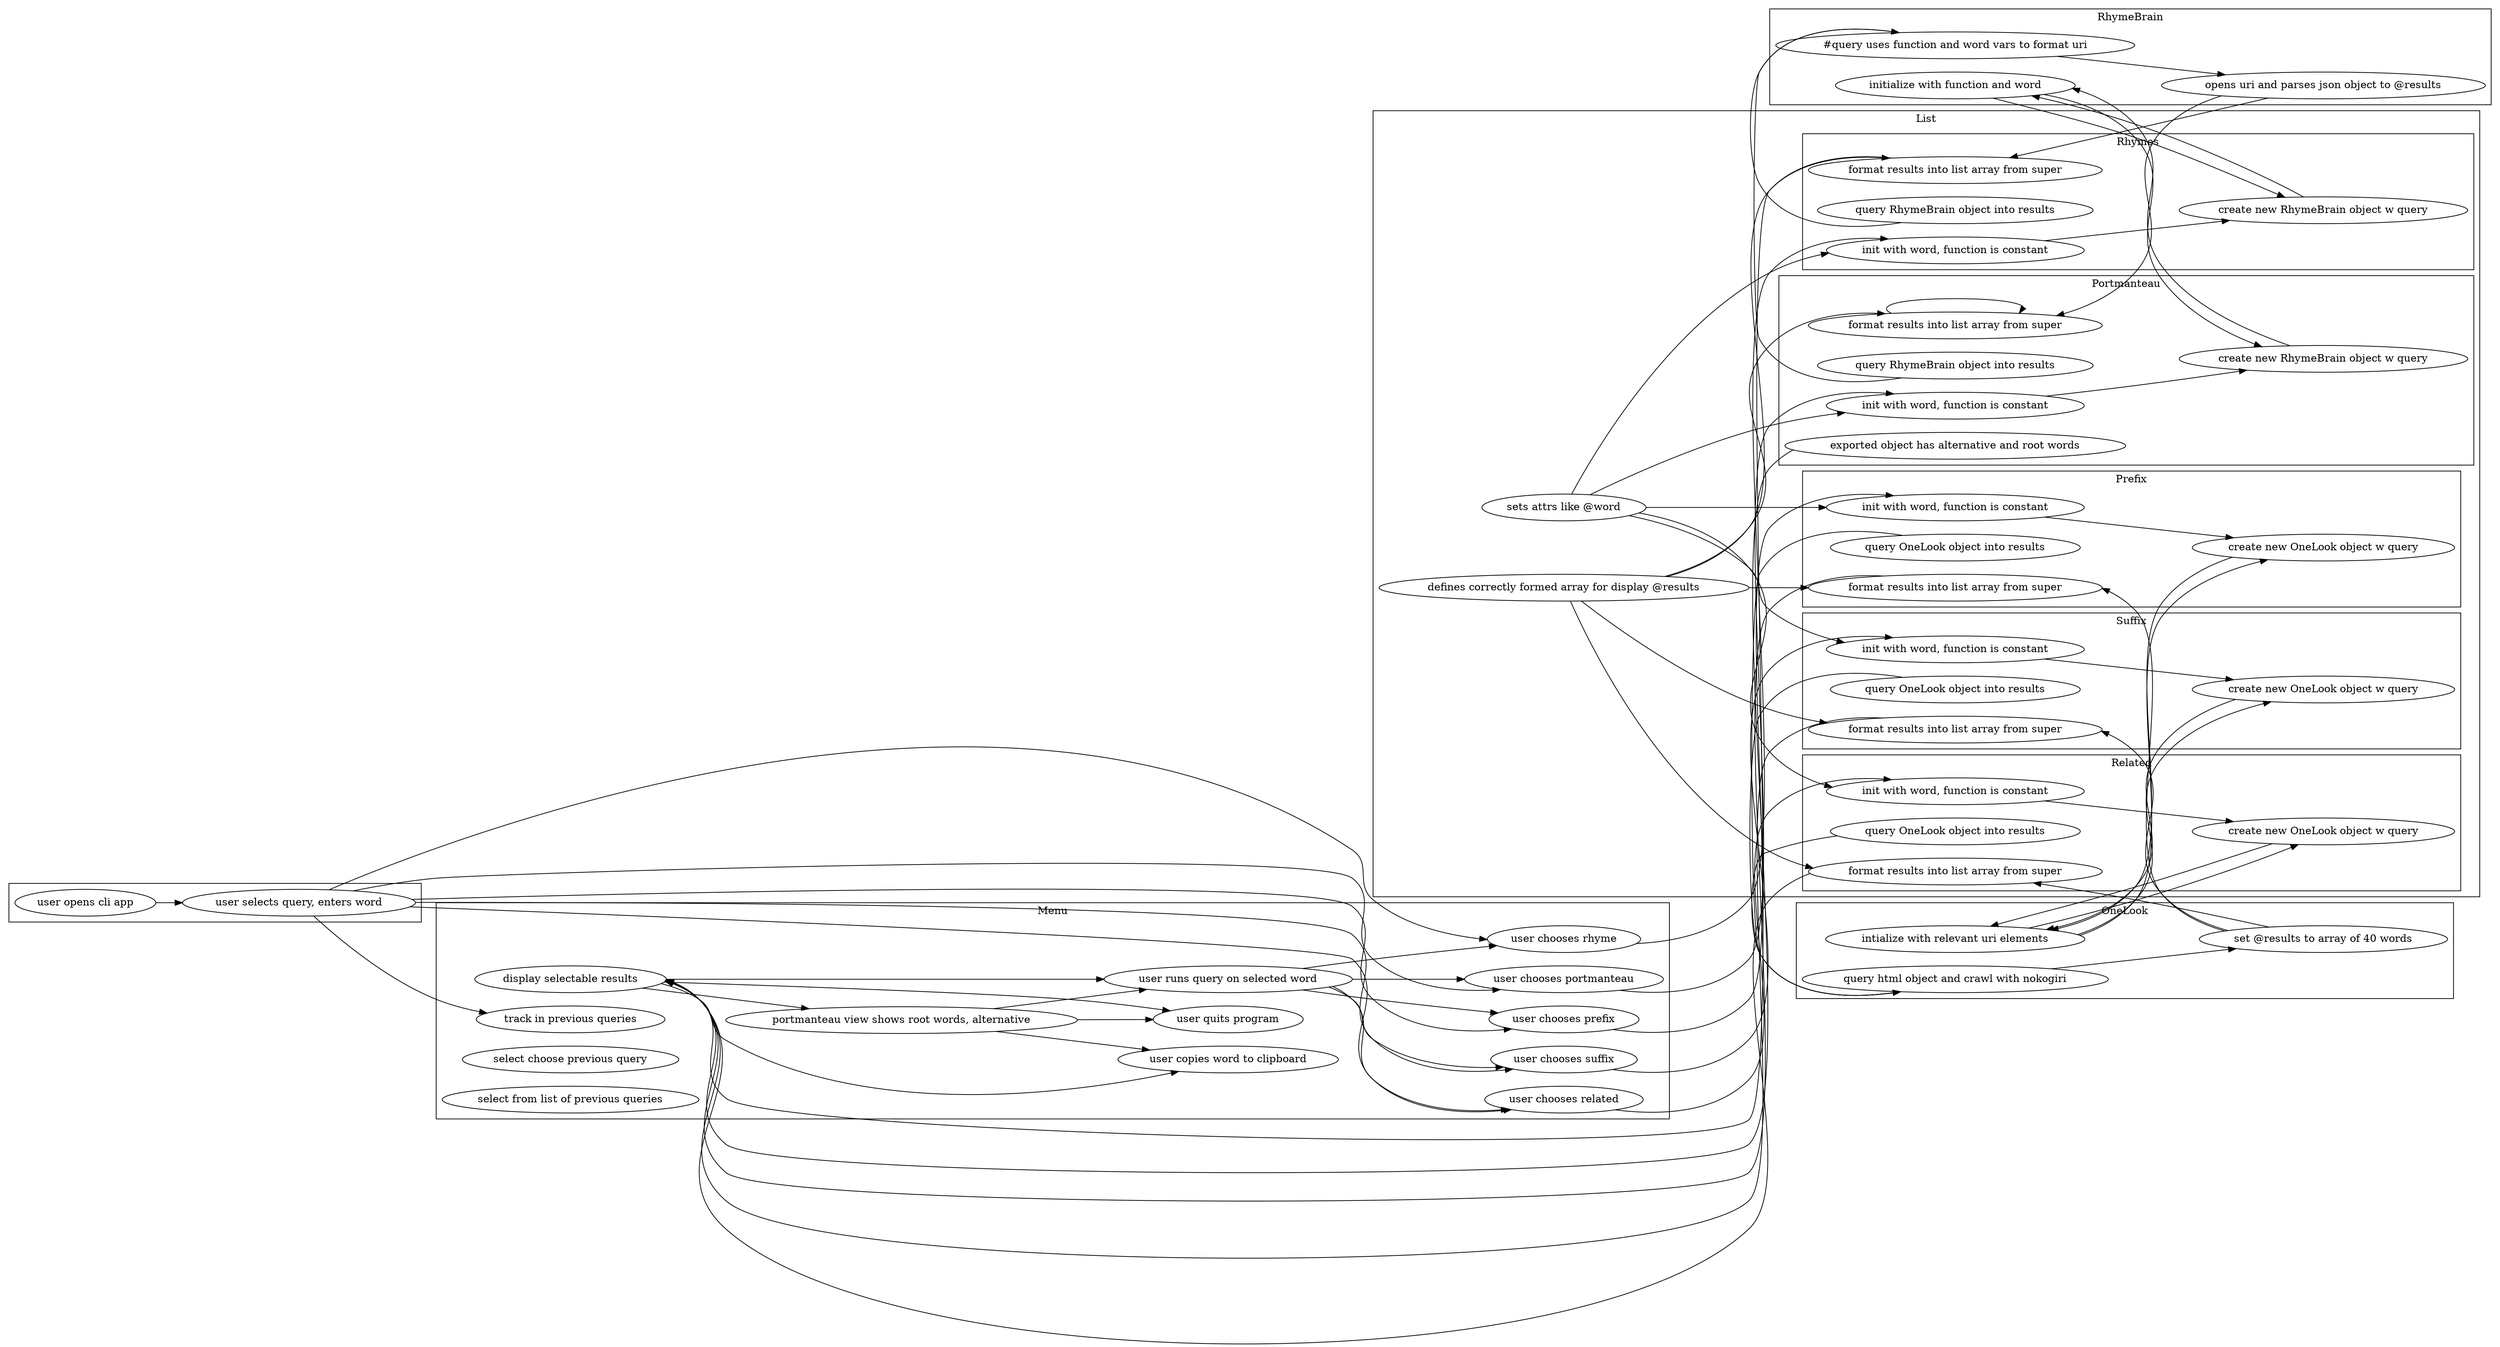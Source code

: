 digraph rhymera {
    ratio = "compress";
    rankdir = LR;

    subgraph cluster_us {
        us01 [label = "user opens cli app"];

        us01 -> mn01;
    }

    subgraph cluster_me {
        label = "Menu";
        color = black
        mn01 [label = "user selects query, enters word"];
        mn02 [label = "user chooses rhyme"];
        mn03 [label = "user chooses prefix"];
        mn04 [label = "user chooses suffix"];
        mn05 [label = "user chooses related"];
        mn06 [label = "user chooses portmanteau"];
        mn07 [label = "display selectable results"];
        mn08 [label = "user quits program"];
        mn09 [label = "user runs query on selected word"];
        mn10 [label = "user copies word to clipboard"];
        mn11 [label = "portmanteau view shows root words, alternative"]
        mn12 [label = "track in previous queries"]
        mn13 [label = "select choose previous query"]
        mn14 [label = "select from list of previous queries"]

        mn01 -> mn02;
        mn01 -> mn03;
        mn01 -> mn04;
        mn01 -> mn05;
        mn01 -> mn06;
        
        mn01 -> mn12;

        mn09 -> mn02;
        mn09 -> mn03;
        mn09 -> mn04;
        mn09 -> mn05;
        mn09 -> mn06;


        mn07 -> mn09;
        mn07 -> mn08;
        mn07 -> mn10;
        mn07 -> mn11;

        mn11 -> mn09;
        mn11 -> mn08;
        mn11 -> mn10;
    }

    subgraph cluster_li {
        label = "List";
        color = black;

        subgraph cluster_rh {
            label = "Rhymes";
            color = black;
            rh01 [label = "init with word, function is constant"];
            rh02 [label = "create new RhymeBrain object w query"];
            rh03 [label = "query RhymeBrain object into results"];
            rh04 [label = "format results into list array from super"];

            mn02 -> rh01;
            rh01 -> rh02;
            rh04 -> mn07;
        }

        subgraph cluster_po {
            label = "Portmanteau";
            color = black;
            po01 [label = "init with word, function is constant"];
            po02 [label = "create new RhymeBrain object w query"];
            po03 [label = "query RhymeBrain object into results"];
            po04 [label = "format results into list array from super"];
            po05 [label = "exported object has alternative and root words"];

            mn06 -> po01;
            po01 -> po02;
            po04 -> po04;
            po05 -> mn07;
        }

        subgraph cluster_pr {
            label = "Prefix";
            color = black;
            pr01 [label = "init with word, function is constant"];
            pr02 [label = "create new OneLook object w query"];
            pr03 [label = "query OneLook object into results"];
            pr04 [label = "format results into list array from super"];

            mn03 -> pr01;
            pr01 -> pr02;
            pr04 -> mn07;
        }
        
        subgraph cluster_su {
            label = "Suffix";
            color = black;
            su01 [label = "init with word, function is constant"];
            su02 [label = "create new OneLook object w query"];
            su03 [label = "query OneLook object into results"];
            su04 [label = "format results into list array from super"];

            mn04 -> su01;
            su01 -> su02;
            su04 -> mn07;
        }

        subgraph cluster_re {
            label = "Related";
            color = black;
            re01 [label = "init with word, function is constant"];
            re02 [label = "create new OneLook object w query"];
            re03 [label = "query OneLook object into results"];
            re04 [label = "format results into list array from super"];

            mn05 -> re01;
            re01 -> re02;
            re04 -> mn07;
        }

        li01 [label="defines correctly formed array for display @results"];
        li02 [label="sets attrs like @word"];
        
        li01 -> rh04;
        li01 -> po04;
        li01 -> re04;
        li01 -> su04;
        li01 -> pr04;

        li02 -> rh01;
        li02 -> po01;
        li02 -> re01;
        li02 -> su01;
        li02 -> pr01;
    }

    subgraph cluster_ol {
        label = "OneLook";
        color = black;
        ol01 [label="intialize with relevant uri elements"];
        ol02 [label="query html object and crawl with nokogiri"];
        ol03 [label="set @results to array of 40 words"];

        ol02 -> ol03;

        ol01 -> pr02;
        ol03 -> pr04;

        ol01 -> su02;
        ol03 -> su04;

        ol01 -> re02;
        ol03 -> re04;

            pr02 -> ol01;
            pr03 -> ol02;
            su02 -> ol01;
            su03 -> ol02;
            re02 -> ol01;
            re03 -> ol02;
    }

    subgraph cluster_rb {
        label = "RhymeBrain";
        color = black;
        rb01 [label = "initialize with function and word"]
        rb02 [label = "#query uses function and word vars to format uri"]
        rb03 [label = "opens uri and parses json object to @results"]

        rb02 -> rb03;

        rb01 -> rh02;
        rb03 -> rh04;

        rb01 -> po02;
        rb03 -> po04;

            rh02 -> rb01;
            rh03 -> rb02;
            po02 -> rb01;
            po03 -> rb02;

    }
}

